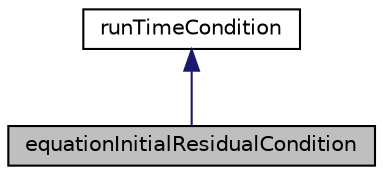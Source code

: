 digraph "equationInitialResidualCondition"
{
  bgcolor="transparent";
  edge [fontname="Helvetica",fontsize="10",labelfontname="Helvetica",labelfontsize="10"];
  node [fontname="Helvetica",fontsize="10",shape=record];
  Node1 [label="equationInitialResidualCondition",height=0.2,width=0.4,color="black", fillcolor="grey75", style="filled" fontcolor="black"];
  Node2 -> Node1 [dir="back",color="midnightblue",fontsize="10",style="solid",fontname="Helvetica"];
  Node2 [label="runTimeCondition",height=0.2,width=0.4,color="black",URL="$classFoam_1_1functionObjects_1_1runTimeControls_1_1runTimeCondition.html",tooltip="Base class for run time conditions. "];
}
